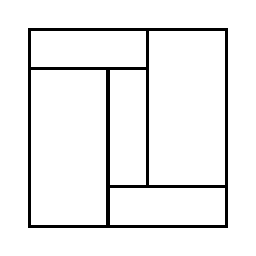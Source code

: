 \begin{tikzpicture}[very thick, scale=.5]
    \draw (0,4) rectangle (3,5);
    \draw (0,0) rectangle (2,4);
    \draw (2,1) rectangle (3,4);
    \draw (3,1) rectangle (5,5);
    \draw (2,0) rectangle (5,1);
\end{tikzpicture}
